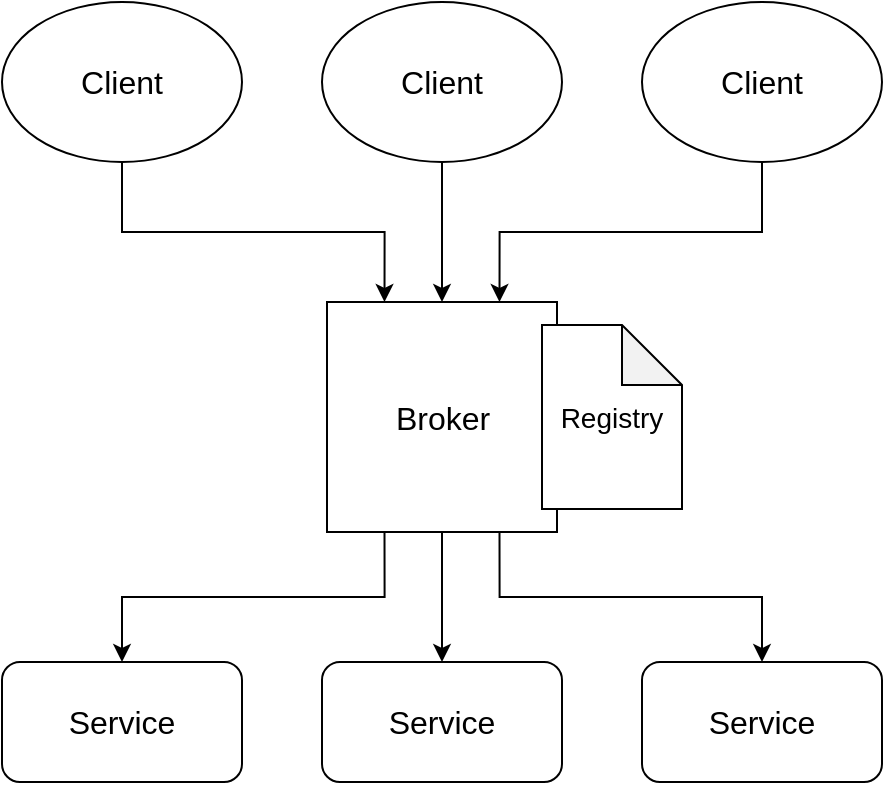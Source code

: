 <mxfile version="20.8.16" type="device" pages="3"><diagram name="HighLevel" id="EmvrVEdxaaQH5UVWdJDt"><mxGraphModel dx="2252" dy="894" grid="1" gridSize="10" guides="1" tooltips="1" connect="1" arrows="1" fold="1" page="1" pageScale="1" pageWidth="850" pageHeight="1100" math="0" shadow="0"><root><mxCell id="0"/><mxCell id="1" parent="0"/><mxCell id="cgD56HcXu8aioEWl0BVU-12" style="edgeStyle=orthogonalEdgeStyle;rounded=0;orthogonalLoop=1;jettySize=auto;html=1;exitX=0.5;exitY=1;exitDx=0;exitDy=0;entryX=0.25;entryY=0;entryDx=0;entryDy=0;fontSize=16;" parent="1" source="cgD56HcXu8aioEWl0BVU-4" target="cgD56HcXu8aioEWl0BVU-11" edge="1"><mxGeometry relative="1" as="geometry"/></mxCell><mxCell id="cgD56HcXu8aioEWl0BVU-4" value="Client" style="ellipse;whiteSpace=wrap;html=1;fontSize=16;" parent="1" vertex="1"><mxGeometry x="200" y="230" width="120" height="80" as="geometry"/></mxCell><mxCell id="cgD56HcXu8aioEWl0BVU-5" value="Service" style="rounded=1;whiteSpace=wrap;html=1;fontSize=16;" parent="1" vertex="1"><mxGeometry x="200" y="560" width="120" height="60" as="geometry"/></mxCell><mxCell id="cgD56HcXu8aioEWl0BVU-6" value="Service" style="rounded=1;whiteSpace=wrap;html=1;fontSize=16;" parent="1" vertex="1"><mxGeometry x="360" y="560" width="120" height="60" as="geometry"/></mxCell><mxCell id="cgD56HcXu8aioEWl0BVU-7" value="Service" style="rounded=1;whiteSpace=wrap;html=1;fontSize=16;" parent="1" vertex="1"><mxGeometry x="520" y="560" width="120" height="60" as="geometry"/></mxCell><mxCell id="cgD56HcXu8aioEWl0BVU-13" style="edgeStyle=orthogonalEdgeStyle;rounded=0;orthogonalLoop=1;jettySize=auto;html=1;exitX=0.5;exitY=1;exitDx=0;exitDy=0;entryX=0.5;entryY=0;entryDx=0;entryDy=0;fontSize=16;" parent="1" source="cgD56HcXu8aioEWl0BVU-8" target="cgD56HcXu8aioEWl0BVU-11" edge="1"><mxGeometry relative="1" as="geometry"/></mxCell><mxCell id="cgD56HcXu8aioEWl0BVU-8" value="Client" style="ellipse;whiteSpace=wrap;html=1;fontSize=16;" parent="1" vertex="1"><mxGeometry x="360" y="230" width="120" height="80" as="geometry"/></mxCell><mxCell id="cgD56HcXu8aioEWl0BVU-14" style="edgeStyle=orthogonalEdgeStyle;rounded=0;orthogonalLoop=1;jettySize=auto;html=1;exitX=0.5;exitY=1;exitDx=0;exitDy=0;entryX=0.75;entryY=0;entryDx=0;entryDy=0;fontSize=16;" parent="1" source="cgD56HcXu8aioEWl0BVU-9" target="cgD56HcXu8aioEWl0BVU-11" edge="1"><mxGeometry relative="1" as="geometry"/></mxCell><mxCell id="cgD56HcXu8aioEWl0BVU-9" value="Client" style="ellipse;whiteSpace=wrap;html=1;fontSize=16;" parent="1" vertex="1"><mxGeometry x="520" y="230" width="120" height="80" as="geometry"/></mxCell><mxCell id="cgD56HcXu8aioEWl0BVU-15" style="edgeStyle=orthogonalEdgeStyle;rounded=0;orthogonalLoop=1;jettySize=auto;html=1;exitX=0.25;exitY=1;exitDx=0;exitDy=0;fontSize=16;" parent="1" source="cgD56HcXu8aioEWl0BVU-11" target="cgD56HcXu8aioEWl0BVU-5" edge="1"><mxGeometry relative="1" as="geometry"/></mxCell><mxCell id="cgD56HcXu8aioEWl0BVU-16" style="edgeStyle=orthogonalEdgeStyle;rounded=0;orthogonalLoop=1;jettySize=auto;html=1;exitX=0.5;exitY=1;exitDx=0;exitDy=0;entryX=0.5;entryY=0;entryDx=0;entryDy=0;fontSize=16;" parent="1" source="cgD56HcXu8aioEWl0BVU-11" target="cgD56HcXu8aioEWl0BVU-6" edge="1"><mxGeometry relative="1" as="geometry"/></mxCell><mxCell id="cgD56HcXu8aioEWl0BVU-17" style="edgeStyle=orthogonalEdgeStyle;rounded=0;orthogonalLoop=1;jettySize=auto;html=1;exitX=0.75;exitY=1;exitDx=0;exitDy=0;entryX=0.5;entryY=0;entryDx=0;entryDy=0;fontSize=16;" parent="1" source="cgD56HcXu8aioEWl0BVU-11" target="cgD56HcXu8aioEWl0BVU-7" edge="1"><mxGeometry relative="1" as="geometry"/></mxCell><mxCell id="cgD56HcXu8aioEWl0BVU-11" value="Broker" style="whiteSpace=wrap;html=1;aspect=fixed;fontSize=16;" parent="1" vertex="1"><mxGeometry x="362.5" y="380" width="115" height="115" as="geometry"/></mxCell><mxCell id="cgD56HcXu8aioEWl0BVU-18" value="Registry" style="shape=note;whiteSpace=wrap;html=1;backgroundOutline=1;darkOpacity=0.05;fontSize=14;" parent="1" vertex="1"><mxGeometry x="470" y="391.5" width="70" height="92" as="geometry"/></mxCell></root></mxGraphModel></diagram><diagram id="jxusxR0kKyCGg-96Bv9n" name="NFP"><mxGraphModel dx="1402" dy="894" grid="1" gridSize="10" guides="1" tooltips="1" connect="1" arrows="1" fold="1" page="1" pageScale="1" pageWidth="850" pageHeight="1100" math="0" shadow="0"><root><mxCell id="0"/><mxCell id="1" parent="0"/><mxCell id="zBVuPGqjJPYafIpjXPyv-1" value="Client" style="ellipse;whiteSpace=wrap;html=1;fontSize=16;" vertex="1" parent="1"><mxGeometry x="1060" y="173" width="120" height="80" as="geometry"/></mxCell><mxCell id="zBVuPGqjJPYafIpjXPyv-2" style="edgeStyle=orthogonalEdgeStyle;rounded=1;orthogonalLoop=1;jettySize=auto;html=1;exitX=0.25;exitY=1;exitDx=0;exitDy=0;entryX=0.5;entryY=0;entryDx=0;entryDy=0;" edge="1" parent="1" source="zBVuPGqjJPYafIpjXPyv-4" target="zBVuPGqjJPYafIpjXPyv-15"><mxGeometry relative="1" as="geometry"><Array as="points"><mxPoint x="1090" y="573"/><mxPoint x="1069" y="573"/></Array></mxGeometry></mxCell><mxCell id="zBVuPGqjJPYafIpjXPyv-3" style="edgeStyle=orthogonalEdgeStyle;rounded=1;orthogonalLoop=1;jettySize=auto;html=1;exitX=0.75;exitY=1;exitDx=0;exitDy=0;entryX=0.5;entryY=0;entryDx=0;entryDy=0;" edge="1" parent="1" source="zBVuPGqjJPYafIpjXPyv-4" target="zBVuPGqjJPYafIpjXPyv-16"><mxGeometry relative="1" as="geometry"><Array as="points"><mxPoint x="1150" y="573"/><mxPoint x="1173" y="573"/><mxPoint x="1173" y="594"/></Array></mxGeometry></mxCell><mxCell id="zBVuPGqjJPYafIpjXPyv-4" value="Worker" style="rounded=1;whiteSpace=wrap;html=1;fontSize=16;" vertex="1" parent="1"><mxGeometry x="1060" y="503" width="120" height="60" as="geometry"/></mxCell><mxCell id="zBVuPGqjJPYafIpjXPyv-5" value="Worker" style="rounded=1;whiteSpace=wrap;html=1;fontSize=16;" vertex="1" parent="1"><mxGeometry x="1380" y="503" width="120" height="60" as="geometry"/></mxCell><mxCell id="zBVuPGqjJPYafIpjXPyv-6" style="edgeStyle=orthogonalEdgeStyle;rounded=0;orthogonalLoop=1;jettySize=auto;html=1;exitX=0.5;exitY=1;exitDx=0;exitDy=0;entryX=0.5;entryY=0;entryDx=0;entryDy=0;fontSize=16;startArrow=none;" edge="1" parent="1" source="zBVuPGqjJPYafIpjXPyv-23" target="zBVuPGqjJPYafIpjXPyv-19"><mxGeometry relative="1" as="geometry"/></mxCell><mxCell id="zBVuPGqjJPYafIpjXPyv-7" value="Client" style="ellipse;whiteSpace=wrap;html=1;fontSize=16;" vertex="1" parent="1"><mxGeometry x="1220" y="173" width="120" height="80" as="geometry"/></mxCell><mxCell id="zBVuPGqjJPYafIpjXPyv-8" style="edgeStyle=orthogonalEdgeStyle;rounded=1;orthogonalLoop=1;jettySize=auto;html=1;exitX=0.5;exitY=1;exitDx=0;exitDy=0;entryX=1;entryY=0;entryDx=0;entryDy=0;fontSize=16;startArrow=none;" edge="1" parent="1" source="zBVuPGqjJPYafIpjXPyv-25" target="zBVuPGqjJPYafIpjXPyv-19"><mxGeometry relative="1" as="geometry"/></mxCell><mxCell id="zBVuPGqjJPYafIpjXPyv-9" value="Client" style="ellipse;whiteSpace=wrap;html=1;fontSize=16;" vertex="1" parent="1"><mxGeometry x="1380" y="173" width="120" height="80" as="geometry"/></mxCell><mxCell id="zBVuPGqjJPYafIpjXPyv-10" style="edgeStyle=orthogonalEdgeStyle;rounded=1;orthogonalLoop=1;jettySize=auto;html=1;exitX=0;exitY=1;exitDx=0;exitDy=0;fontSize=16;entryX=0.5;entryY=0;entryDx=0;entryDy=0;" edge="1" parent="1" source="zBVuPGqjJPYafIpjXPyv-39" target="zBVuPGqjJPYafIpjXPyv-17"><mxGeometry relative="1" as="geometry"><Array as="points"><mxPoint x="1269" y="463"/><mxPoint x="1120" y="463"/></Array></mxGeometry></mxCell><mxCell id="zBVuPGqjJPYafIpjXPyv-11" style="edgeStyle=orthogonalEdgeStyle;rounded=0;orthogonalLoop=1;jettySize=auto;html=1;exitX=0.75;exitY=1;exitDx=0;exitDy=0;entryX=0.5;entryY=0;entryDx=0;entryDy=0;fontSize=16;startArrow=none;" edge="1" parent="1" source="zBVuPGqjJPYafIpjXPyv-18" target="zBVuPGqjJPYafIpjXPyv-5"><mxGeometry relative="1" as="geometry"/></mxCell><mxCell id="zBVuPGqjJPYafIpjXPyv-12" style="edgeStyle=orthogonalEdgeStyle;rounded=1;orthogonalLoop=1;jettySize=auto;html=1;exitX=1;exitY=1;exitDx=0;exitDy=0;entryX=0.5;entryY=0;entryDx=0;entryDy=0;fontSize=6;" edge="1" parent="1" source="zBVuPGqjJPYafIpjXPyv-39" target="zBVuPGqjJPYafIpjXPyv-18"><mxGeometry relative="1" as="geometry"><Array as="points"><mxPoint x="1291" y="463"/><mxPoint x="1440" y="463"/></Array></mxGeometry></mxCell><mxCell id="zBVuPGqjJPYafIpjXPyv-13" value="Broker" style="whiteSpace=wrap;html=1;aspect=fixed;fontSize=16;" vertex="1" parent="1"><mxGeometry x="1222.5" y="323" width="115" height="115" as="geometry"/></mxCell><mxCell id="zBVuPGqjJPYafIpjXPyv-14" value="Resource&amp;nbsp;Oriented &lt;br&gt;Service" style="text;html=1;strokeColor=none;fillColor=none;align=center;verticalAlign=middle;whiteSpace=wrap;rounded=0;fontSize=17;fontStyle=1" vertex="1" parent="1"><mxGeometry x="1195" y="533" width="170" height="30" as="geometry"/></mxCell><mxCell id="zBVuPGqjJPYafIpjXPyv-15" value="resource" style="ellipse;whiteSpace=wrap;html=1;aspect=fixed;" vertex="1" parent="1"><mxGeometry x="1040" y="594" width="57" height="57" as="geometry"/></mxCell><mxCell id="zBVuPGqjJPYafIpjXPyv-16" value="resource" style="ellipse;whiteSpace=wrap;html=1;aspect=fixed;" vertex="1" parent="1"><mxGeometry x="1144" y="594" width="57" height="57" as="geometry"/></mxCell><mxCell id="zBVuPGqjJPYafIpjXPyv-17" value="&lt;a href=&quot;https://rfc.zeromq.org/spec/28/#the-dealer-socket-type&quot;&gt;DEALER&lt;/a&gt;&lt;br&gt;Heartbeat" style="ellipse;whiteSpace=wrap;html=1;aspect=fixed;fontSize=6;" vertex="1" parent="1"><mxGeometry x="1105" y="489" width="30" height="30" as="geometry"/></mxCell><mxCell id="zBVuPGqjJPYafIpjXPyv-18" value="&lt;a href=&quot;https://rfc.zeromq.org/spec/28/#the-dealer-socket-type&quot;&gt;DEALER&lt;br&gt;&lt;/a&gt;Heartbeat" style="ellipse;whiteSpace=wrap;html=1;aspect=fixed;fontSize=6;" vertex="1" parent="1"><mxGeometry x="1425" y="489" width="30" height="30" as="geometry"/></mxCell><mxCell id="zBVuPGqjJPYafIpjXPyv-19" value="&lt;a href=&quot;https://rfc.zeromq.org/spec/28/#the-router-socket-type&quot;&gt;ROUTER&lt;/a&gt;&lt;br&gt;Queue" style="ellipse;whiteSpace=wrap;html=1;aspect=fixed;fontSize=6;" vertex="1" parent="1"><mxGeometry x="1265" y="308.5" width="30" height="30" as="geometry"/></mxCell><mxCell id="zBVuPGqjJPYafIpjXPyv-20" style="edgeStyle=orthogonalEdgeStyle;rounded=1;orthogonalLoop=1;jettySize=auto;html=1;exitX=0.5;exitY=1;exitDx=0;exitDy=0;entryX=0;entryY=0;entryDx=0;entryDy=0;fontSize=6;elbow=vertical;jumpSize=6;startArrow=none;startFill=0;" edge="1" parent="1" source="zBVuPGqjJPYafIpjXPyv-21" target="zBVuPGqjJPYafIpjXPyv-19"><mxGeometry relative="1" as="geometry"/></mxCell><mxCell id="zBVuPGqjJPYafIpjXPyv-21" value="Retry&lt;br&gt;&lt;a href=&quot;https://rfc.zeromq.org/spec/28/#the-req-socket-type&quot;&gt;REQ&lt;/a&gt;" style="ellipse;whiteSpace=wrap;html=1;aspect=fixed;fontSize=6;" vertex="1" parent="1"><mxGeometry x="1105" y="238" width="30" height="30" as="geometry"/></mxCell><mxCell id="zBVuPGqjJPYafIpjXPyv-22" value="" style="edgeStyle=orthogonalEdgeStyle;rounded=0;orthogonalLoop=1;jettySize=auto;html=1;exitX=0.5;exitY=1;exitDx=0;exitDy=0;entryX=0.5;entryY=0;entryDx=0;entryDy=0;fontSize=16;endArrow=none;" edge="1" parent="1" source="zBVuPGqjJPYafIpjXPyv-7" target="zBVuPGqjJPYafIpjXPyv-23"><mxGeometry relative="1" as="geometry"><mxPoint x="1280" y="253" as="sourcePoint"/><mxPoint x="1280" y="323" as="targetPoint"/></mxGeometry></mxCell><mxCell id="zBVuPGqjJPYafIpjXPyv-23" value="Retry&lt;br style=&quot;border-color: var(--border-color);&quot;&gt;&lt;a href=&quot;https://rfc.zeromq.org/spec/28/#the-req-socket-type&quot; style=&quot;border-color: var(--border-color);&quot;&gt;REQ&lt;/a&gt;" style="ellipse;whiteSpace=wrap;html=1;aspect=fixed;fontSize=6;" vertex="1" parent="1"><mxGeometry x="1265" y="238" width="30" height="30" as="geometry"/></mxCell><mxCell id="zBVuPGqjJPYafIpjXPyv-24" value="" style="edgeStyle=orthogonalEdgeStyle;rounded=0;orthogonalLoop=1;jettySize=auto;html=1;exitX=0.5;exitY=1;exitDx=0;exitDy=0;entryX=0.75;entryY=0;entryDx=0;entryDy=0;fontSize=16;endArrow=none;" edge="1" parent="1" source="zBVuPGqjJPYafIpjXPyv-9" target="zBVuPGqjJPYafIpjXPyv-25"><mxGeometry relative="1" as="geometry"><mxPoint x="1440" y="253" as="sourcePoint"/><mxPoint x="1308.75" y="323" as="targetPoint"/></mxGeometry></mxCell><mxCell id="zBVuPGqjJPYafIpjXPyv-25" value="Retry&lt;br style=&quot;border-color: var(--border-color);&quot;&gt;&lt;a href=&quot;https://rfc.zeromq.org/spec/28/#the-req-socket-type&quot; style=&quot;border-color: var(--border-color);&quot;&gt;REQ&lt;/a&gt;" style="ellipse;whiteSpace=wrap;html=1;aspect=fixed;fontSize=6;" vertex="1" parent="1"><mxGeometry x="1425" y="238" width="30" height="30" as="geometry"/></mxCell><mxCell id="zBVuPGqjJPYafIpjXPyv-26" value="NORFAB Protocol / NFP" style="text;html=1;strokeColor=none;fillColor=none;align=center;verticalAlign=middle;whiteSpace=wrap;rounded=0;fontSize=18;fontStyle=1" vertex="1" parent="1"><mxGeometry x="1108.75" y="110" width="342.5" height="30" as="geometry"/></mxCell><mxCell id="zBVuPGqjJPYafIpjXPyv-27" value="" style="strokeColor=#dddddd;shadow=1;strokeWidth=1;rounded=1;absoluteArcSize=1;arcSize=2;fontSize=10;" vertex="1" parent="1"><mxGeometry x="1148.5" y="493" width="72.5" height="19" as="geometry"/></mxCell><mxCell id="zBVuPGqjJPYafIpjXPyv-28" value="Jobs" style="sketch=0;dashed=0;connectable=0;html=1;fillColor=#757575;strokeColor=none;shape=mxgraph.gcp2.persistent_disk_snapshot;part=1;labelPosition=right;verticalLabelPosition=middle;align=left;verticalAlign=middle;spacingLeft=5;fontSize=12;" vertex="1" parent="zBVuPGqjJPYafIpjXPyv-27"><mxGeometry y="0.5" width="32" height="32" relative="1" as="geometry"><mxPoint x="5" y="-16" as="offset"/></mxGeometry></mxCell><mxCell id="zBVuPGqjJPYafIpjXPyv-29" value="" style="strokeColor=#dddddd;shadow=1;strokeWidth=1;rounded=1;absoluteArcSize=1;arcSize=2;fontSize=10;" vertex="1" parent="1"><mxGeometry x="1465" y="493" width="72.5" height="19" as="geometry"/></mxCell><mxCell id="zBVuPGqjJPYafIpjXPyv-30" value="Jobs" style="sketch=0;dashed=0;connectable=0;html=1;fillColor=#757575;strokeColor=none;shape=mxgraph.gcp2.persistent_disk_snapshot;part=1;labelPosition=right;verticalLabelPosition=middle;align=left;verticalAlign=middle;spacingLeft=5;fontSize=12;" vertex="1" parent="zBVuPGqjJPYafIpjXPyv-29"><mxGeometry y="0.5" width="32" height="32" relative="1" as="geometry"><mxPoint x="5" y="-16" as="offset"/></mxGeometry></mxCell><mxCell id="zBVuPGqjJPYafIpjXPyv-31" value="" style="strokeColor=#dddddd;shadow=1;strokeWidth=1;rounded=1;absoluteArcSize=1;arcSize=2;fontSize=10;" vertex="1" parent="1"><mxGeometry x="1328" y="343" width="145" height="75" as="geometry"/></mxCell><mxCell id="zBVuPGqjJPYafIpjXPyv-32" value="Services Catalog&lt;br&gt;Workers List&lt;br&gt;Inventory Service&lt;br&gt;MMI Service&lt;br&gt;File service" style="sketch=0;dashed=0;connectable=0;html=1;fillColor=#757575;strokeColor=none;shape=mxgraph.gcp2.persistent_disk_snapshot;part=1;labelPosition=right;verticalLabelPosition=middle;align=left;verticalAlign=middle;spacingLeft=5;fontSize=12;" vertex="1" parent="zBVuPGqjJPYafIpjXPyv-31"><mxGeometry y="0.5" width="29.5" height="29.5" relative="1" as="geometry"><mxPoint x="5" y="-16" as="offset"/></mxGeometry></mxCell><mxCell id="zBVuPGqjJPYafIpjXPyv-33" value="" style="strokeColor=#dddddd;shadow=1;strokeWidth=1;rounded=1;absoluteArcSize=1;arcSize=2;fontSize=10;" vertex="1" parent="1"><mxGeometry x="1465" y="173" width="80" height="19" as="geometry"/></mxCell><mxCell id="zBVuPGqjJPYafIpjXPyv-34" value="Tasks" style="sketch=0;dashed=0;connectable=0;html=1;fillColor=#757575;strokeColor=none;shape=mxgraph.gcp2.persistent_disk_snapshot;part=1;labelPosition=right;verticalLabelPosition=middle;align=left;verticalAlign=middle;spacingLeft=5;fontSize=12;" vertex="1" parent="zBVuPGqjJPYafIpjXPyv-33"><mxGeometry y="0.5" width="32" height="32" relative="1" as="geometry"><mxPoint x="5" y="-16" as="offset"/></mxGeometry></mxCell><mxCell id="zBVuPGqjJPYafIpjXPyv-35" value="" style="strokeColor=#dddddd;shadow=1;strokeWidth=1;rounded=1;absoluteArcSize=1;arcSize=2;fontSize=10;" vertex="1" parent="1"><mxGeometry x="1132.5" y="173" width="80" height="19" as="geometry"/></mxCell><mxCell id="zBVuPGqjJPYafIpjXPyv-36" value="Tasks" style="sketch=0;dashed=0;connectable=0;html=1;fillColor=#757575;strokeColor=none;shape=mxgraph.gcp2.persistent_disk_snapshot;part=1;labelPosition=right;verticalLabelPosition=middle;align=left;verticalAlign=middle;spacingLeft=5;fontSize=12;" vertex="1" parent="zBVuPGqjJPYafIpjXPyv-35"><mxGeometry y="0.5" width="32" height="32" relative="1" as="geometry"><mxPoint x="5" y="-16" as="offset"/></mxGeometry></mxCell><mxCell id="zBVuPGqjJPYafIpjXPyv-37" value="" style="strokeColor=#dddddd;shadow=1;strokeWidth=1;rounded=1;absoluteArcSize=1;arcSize=2;fontSize=10;" vertex="1" parent="1"><mxGeometry x="1291" y="173" width="80" height="19" as="geometry"/></mxCell><mxCell id="zBVuPGqjJPYafIpjXPyv-38" value="Tasks" style="sketch=0;dashed=0;connectable=0;html=1;fillColor=#757575;strokeColor=none;shape=mxgraph.gcp2.persistent_disk_snapshot;part=1;labelPosition=right;verticalLabelPosition=middle;align=left;verticalAlign=middle;spacingLeft=5;fontSize=12;" vertex="1" parent="zBVuPGqjJPYafIpjXPyv-37"><mxGeometry y="0.5" width="32" height="32" relative="1" as="geometry"><mxPoint x="5" y="-16" as="offset"/></mxGeometry></mxCell><mxCell id="zBVuPGqjJPYafIpjXPyv-39" value="Heartbeat&lt;br&gt;&lt;a href=&quot;https://rfc.zeromq.org/spec/28/#the-router-socket-type&quot; style=&quot;border-color: var(--border-color);&quot;&gt;ROUTER&lt;/a&gt;" style="ellipse;whiteSpace=wrap;html=1;aspect=fixed;fontSize=6;" vertex="1" parent="1"><mxGeometry x="1265" y="422.5" width="30" height="30" as="geometry"/></mxCell><mxCell id="zBVuPGqjJPYafIpjXPyv-40" value="&lt;a href=&quot;https://rfc.zeromq.org/spec/29/#the-pub-socket-type&quot;&gt;PUB&lt;/a&gt;&lt;br&gt;Events" style="ellipse;whiteSpace=wrap;html=1;aspect=fixed;fontSize=6;" vertex="1" parent="1"><mxGeometry x="1067" y="489" width="30" height="30" as="geometry"/></mxCell><mxCell id="zBVuPGqjJPYafIpjXPyv-41" style="edgeStyle=orthogonalEdgeStyle;rounded=1;jumpSize=6;orthogonalLoop=1;jettySize=auto;html=1;exitX=0.5;exitY=1;exitDx=0;exitDy=0;entryX=0;entryY=0.5;entryDx=0;entryDy=0;fontSize=18;startArrow=classic;startFill=1;elbow=vertical;endArrow=none;endFill=0;" edge="1" parent="1" source="zBVuPGqjJPYafIpjXPyv-42" target="zBVuPGqjJPYafIpjXPyv-45"><mxGeometry relative="1" as="geometry"/></mxCell><mxCell id="zBVuPGqjJPYafIpjXPyv-42" value="Monitor&lt;br&gt;&lt;a href=&quot;https://rfc.zeromq.org/spec/29/#the-sub-socket-type&quot;&gt;SUB&lt;/a&gt;" style="ellipse;whiteSpace=wrap;html=1;aspect=fixed;fontSize=6;" vertex="1" parent="1"><mxGeometry x="1067" y="238" width="30" height="30" as="geometry"/></mxCell><mxCell id="zBVuPGqjJPYafIpjXPyv-43" style="edgeStyle=orthogonalEdgeStyle;rounded=1;jumpSize=6;orthogonalLoop=1;jettySize=auto;html=1;exitX=0;exitY=0.5;exitDx=0;exitDy=0;entryX=0.5;entryY=0;entryDx=0;entryDy=0;fontSize=18;startArrow=classic;startFill=1;elbow=vertical;endArrow=none;endFill=0;" edge="1" parent="1" source="zBVuPGqjJPYafIpjXPyv-44" target="zBVuPGqjJPYafIpjXPyv-40"><mxGeometry relative="1" as="geometry"/></mxCell><mxCell id="zBVuPGqjJPYafIpjXPyv-44" value="Store&lt;br&gt;&lt;a href=&quot;https://rfc.zeromq.org/spec/29/#the-sub-socket-type&quot;&gt;SUB&lt;/a&gt;" style="ellipse;whiteSpace=wrap;html=1;aspect=fixed;fontSize=6;" vertex="1" parent="1"><mxGeometry x="1207" y="394" width="30" height="30" as="geometry"/></mxCell><mxCell id="zBVuPGqjJPYafIpjXPyv-45" value="&lt;a href=&quot;https://rfc.zeromq.org/spec/29/#the-pub-socket-type&quot;&gt;PUB&lt;/a&gt;&lt;br&gt;Events" style="ellipse;whiteSpace=wrap;html=1;aspect=fixed;fontSize=6;" vertex="1" parent="1"><mxGeometry x="1207" y="333" width="30" height="30" as="geometry"/></mxCell><mxCell id="zBVuPGqjJPYafIpjXPyv-46" value="&lt;a href=&quot;https://rfc.zeromq.org/spec/29/#the-pub-socket-type&quot;&gt;PUB&lt;/a&gt;&lt;br&gt;Events" style="ellipse;whiteSpace=wrap;html=1;aspect=fixed;fontSize=6;" vertex="1" parent="1"><mxGeometry x="1390" y="488.5" width="30" height="30" as="geometry"/></mxCell><mxCell id="zBVuPGqjJPYafIpjXPyv-47" style="edgeStyle=orthogonalEdgeStyle;rounded=1;jumpSize=6;orthogonalLoop=1;jettySize=auto;html=1;exitX=0.5;exitY=0;exitDx=0;exitDy=0;entryX=0.25;entryY=1;entryDx=0;entryDy=0;fontSize=10;fontColor=#757575;startArrow=classic;startFill=1;endArrow=none;endFill=0;elbow=vertical;" edge="1" parent="1" source="zBVuPGqjJPYafIpjXPyv-48" target="zBVuPGqjJPYafIpjXPyv-5"><mxGeometry relative="1" as="geometry"><Array as="points"><mxPoint x="1388" y="573"/><mxPoint x="1410" y="573"/></Array></mxGeometry></mxCell><mxCell id="zBVuPGqjJPYafIpjXPyv-48" value="resource" style="ellipse;whiteSpace=wrap;html=1;aspect=fixed;" vertex="1" parent="1"><mxGeometry x="1359.5" y="594" width="57" height="57" as="geometry"/></mxCell><mxCell id="zBVuPGqjJPYafIpjXPyv-49" style="edgeStyle=orthogonalEdgeStyle;rounded=1;jumpSize=6;orthogonalLoop=1;jettySize=auto;html=1;exitX=0.5;exitY=0;exitDx=0;exitDy=0;entryX=0.75;entryY=1;entryDx=0;entryDy=0;fontSize=10;fontColor=#757575;startArrow=classic;startFill=1;endArrow=none;endFill=0;elbow=vertical;" edge="1" parent="1" source="zBVuPGqjJPYafIpjXPyv-50" target="zBVuPGqjJPYafIpjXPyv-5"><mxGeometry relative="1" as="geometry"><Array as="points"><mxPoint x="1492" y="573"/><mxPoint x="1470" y="573"/></Array></mxGeometry></mxCell><mxCell id="zBVuPGqjJPYafIpjXPyv-50" value="resource" style="ellipse;whiteSpace=wrap;html=1;aspect=fixed;" vertex="1" parent="1"><mxGeometry x="1463.5" y="594" width="57" height="57" as="geometry"/></mxCell></root></mxGraphModel></diagram><diagram id="9LF7aTzLbu2oqLm9hSpF" name="Jobs Flow"><mxGraphModel dx="552" dy="894" grid="1" gridSize="10" guides="1" tooltips="1" connect="1" arrows="1" fold="1" page="1" pageScale="1" pageWidth="850" pageHeight="1100" math="0" shadow="0"><root><mxCell id="0"/><mxCell id="1" parent="0"/><mxCell id="JETv7AsbHqloiE3-8AuV-1" value="" style="endArrow=classic;html=1;rounded=0;endFill=1;startArrow=none;startFill=0;" edge="1" parent="1"><mxGeometry width="50" height="50" relative="1" as="geometry"><mxPoint x="1924.5" y="308.75" as="sourcePoint"/><mxPoint x="2049.5" y="308.75" as="targetPoint"/></mxGeometry></mxCell><mxCell id="JETv7AsbHqloiE3-8AuV-2" style="rounded=0;orthogonalLoop=1;jettySize=auto;html=1;exitX=0.5;exitY=1;exitDx=0;exitDy=0;endArrow=none;endFill=0;strokeColor=#666666;strokeWidth=1;" edge="1" parent="1"><mxGeometry relative="1" as="geometry"><mxPoint x="1925" y="840" as="targetPoint"/><mxPoint x="1924.5" y="299.25" as="sourcePoint"/></mxGeometry></mxCell><mxCell id="JETv7AsbHqloiE3-8AuV-3" value="" style="endArrow=classic;html=1;rounded=0;endFill=1;startArrow=none;startFill=0;" edge="1" parent="1"><mxGeometry width="50" height="50" relative="1" as="geometry"><mxPoint x="2049" y="765" as="sourcePoint"/><mxPoint x="2172.5" y="765" as="targetPoint"/></mxGeometry></mxCell><mxCell id="JETv7AsbHqloiE3-8AuV-4" value="" style="rounded=0;whiteSpace=wrap;html=1;dashed=1;" vertex="1" parent="1"><mxGeometry x="1970" y="182.75" width="258" height="98" as="geometry"/></mxCell><mxCell id="JETv7AsbHqloiE3-8AuV-5" value="Client process" style="text;html=1;strokeColor=none;fillColor=none;align=center;verticalAlign=middle;whiteSpace=wrap;rounded=0;fontStyle=1" vertex="1" parent="1"><mxGeometry x="1967" y="179.75" width="113" height="30" as="geometry"/></mxCell><mxCell id="JETv7AsbHqloiE3-8AuV-6" value="" style="endArrow=classic;html=1;rounded=0;endFill=1;startArrow=none;startFill=0;" edge="1" parent="1"><mxGeometry width="50" height="50" relative="1" as="geometry"><mxPoint x="2049" y="480" as="sourcePoint"/><mxPoint x="2174" y="480" as="targetPoint"/></mxGeometry></mxCell><mxCell id="JETv7AsbHqloiE3-8AuV-7" value="SAVE&lt;br&gt;RESPONSE" style="rounded=0;whiteSpace=wrap;html=1;" vertex="1" parent="1"><mxGeometry x="2062" y="462.75" width="76" height="35.5" as="geometry"/></mxCell><mxCell id="JETv7AsbHqloiE3-8AuV-8" value="" style="rounded=0;whiteSpace=wrap;html=1;dashed=1;strokeColor=#999999;" vertex="1" parent="1"><mxGeometry x="2212" y="588" width="880" height="172" as="geometry"/></mxCell><mxCell id="JETv7AsbHqloiE3-8AuV-9" value="" style="rounded=0;whiteSpace=wrap;html=1;dashed=1;strokeColor=#999999;" vertex="1" parent="1"><mxGeometry x="2212" y="318.25" width="590" height="151.75" as="geometry"/></mxCell><mxCell id="JETv7AsbHqloiE3-8AuV-10" value="" style="rounded=0;whiteSpace=wrap;html=1;dashed=1;strokeColor=#999999;" vertex="1" parent="1"><mxGeometry x="2772" y="477.25" width="220" height="103" as="geometry"/></mxCell><mxCell id="JETv7AsbHqloiE3-8AuV-11" value="" style="rounded=0;whiteSpace=wrap;html=1;dashed=1;" vertex="1" parent="1"><mxGeometry x="2572" y="181.25" width="580" height="98" as="geometry"/></mxCell><mxCell id="JETv7AsbHqloiE3-8AuV-12" style="rounded=0;orthogonalLoop=1;jettySize=auto;html=1;exitX=0.5;exitY=1;exitDx=0;exitDy=0;endArrow=none;endFill=0;strokeColor=#666666;strokeWidth=1;" edge="1" parent="1" source="JETv7AsbHqloiE3-8AuV-13"><mxGeometry relative="1" as="geometry"><mxPoint x="2440" y="840" as="targetPoint"/></mxGeometry></mxCell><mxCell id="JETv7AsbHqloiE3-8AuV-13" value="BROKER" style="rounded=1;whiteSpace=wrap;html=1;" vertex="1" parent="1"><mxGeometry x="2382" y="210.25" width="120" height="60" as="geometry"/></mxCell><mxCell id="JETv7AsbHqloiE3-8AuV-14" style="rounded=0;orthogonalLoop=1;jettySize=auto;html=1;exitX=0.5;exitY=1;exitDx=0;exitDy=0;endArrow=none;endFill=0;strokeColor=#666666;strokeWidth=1;" edge="1" parent="1" source="JETv7AsbHqloiE3-8AuV-15"><mxGeometry relative="1" as="geometry"><mxPoint x="2662" y="840" as="targetPoint"/></mxGeometry></mxCell><mxCell id="JETv7AsbHqloiE3-8AuV-15" value="WORKER&lt;br&gt;post thread" style="rounded=1;whiteSpace=wrap;html=1;" vertex="1" parent="1"><mxGeometry x="2602" y="210.25" width="120" height="60" as="geometry"/></mxCell><mxCell id="JETv7AsbHqloiE3-8AuV-16" value="JOB FLOWS" style="text;html=1;strokeColor=none;fillColor=none;align=left;verticalAlign=middle;whiteSpace=wrap;rounded=0;fontStyle=1;fontSize=23;" vertex="1" parent="1"><mxGeometry x="2412" y="110" width="190" height="30" as="geometry"/></mxCell><mxCell id="JETv7AsbHqloiE3-8AuV-17" value="" style="endArrow=classic;html=1;rounded=0;exitX=0;exitY=0.5;exitDx=0;exitDy=0;" edge="1" parent="1" source="JETv7AsbHqloiE3-8AuV-18"><mxGeometry width="50" height="50" relative="1" as="geometry"><mxPoint x="2232" y="353.25" as="sourcePoint"/><mxPoint x="2442" y="353.25" as="targetPoint"/></mxGeometry></mxCell><mxCell id="JETv7AsbHqloiE3-8AuV-18" value="POST" style="rounded=0;whiteSpace=wrap;html=1;" vertex="1" parent="1"><mxGeometry x="2245" y="339.25" width="90" height="30" as="geometry"/></mxCell><mxCell id="JETv7AsbHqloiE3-8AuV-19" value="" style="endArrow=classic;html=1;rounded=0;" edge="1" parent="1"><mxGeometry width="50" height="50" relative="1" as="geometry"><mxPoint x="2442" y="398.25" as="sourcePoint"/><mxPoint x="2662" y="398.25" as="targetPoint"/></mxGeometry></mxCell><mxCell id="JETv7AsbHqloiE3-8AuV-20" value="POST" style="rounded=0;whiteSpace=wrap;html=1;" vertex="1" parent="1"><mxGeometry x="2462" y="383.25" width="90" height="30" as="geometry"/></mxCell><mxCell id="JETv7AsbHqloiE3-8AuV-21" value="HDD" style="shape=cylinder3;whiteSpace=wrap;html=1;boundedLbl=1;backgroundOutline=1;size=15;" vertex="1" parent="1"><mxGeometry x="2757" y="191.25" width="60" height="80" as="geometry"/></mxCell><mxCell id="JETv7AsbHqloiE3-8AuV-22" style="rounded=0;orthogonalLoop=1;jettySize=auto;html=1;exitX=0.5;exitY=1;exitDx=0;exitDy=0;endArrow=none;endFill=0;strokeColor=#666666;strokeWidth=1;exitPerimeter=0;" edge="1" parent="1" source="JETv7AsbHqloiE3-8AuV-21"><mxGeometry relative="1" as="geometry"><mxPoint x="2787" y="840" as="targetPoint"/><mxPoint x="2786.5" y="300.25" as="sourcePoint"/></mxGeometry></mxCell><mxCell id="JETv7AsbHqloiE3-8AuV-23" value="" style="endArrow=classic;html=1;rounded=0;startArrow=none;" edge="1" parent="1"><mxGeometry width="50" height="50" relative="1" as="geometry"><mxPoint x="2757" y="419.691" as="sourcePoint"/><mxPoint x="2787" y="419.25" as="targetPoint"/></mxGeometry></mxCell><mxCell id="JETv7AsbHqloiE3-8AuV-24" value="WORKER&lt;br&gt;job thread" style="rounded=1;whiteSpace=wrap;html=1;" vertex="1" parent="1"><mxGeometry x="2851" y="210.25" width="120" height="60" as="geometry"/></mxCell><mxCell id="JETv7AsbHqloiE3-8AuV-25" style="rounded=0;orthogonalLoop=1;jettySize=auto;html=1;exitX=0.5;exitY=1;exitDx=0;exitDy=0;endArrow=none;endFill=0;strokeColor=#666666;strokeWidth=1;" edge="1" parent="1" source="JETv7AsbHqloiE3-8AuV-24"><mxGeometry relative="1" as="geometry"><mxPoint x="2912" y="840" as="targetPoint"/><mxPoint x="2911.0" y="299.25" as="sourcePoint"/></mxGeometry></mxCell><mxCell id="JETv7AsbHqloiE3-8AuV-26" value="" style="endArrow=classic;html=1;rounded=0;" edge="1" parent="1"><mxGeometry width="50" height="50" relative="1" as="geometry"><mxPoint x="2787" y="504.25" as="sourcePoint"/><mxPoint x="2912" y="504.25" as="targetPoint"/></mxGeometry></mxCell><mxCell id="JETv7AsbHqloiE3-8AuV-27" value="LOAD&lt;br&gt;JOB" style="rounded=0;whiteSpace=wrap;html=1;" vertex="1" parent="1"><mxGeometry x="2802" y="485.25" width="76" height="36" as="geometry"/></mxCell><mxCell id="JETv7AsbHqloiE3-8AuV-28" value="" style="curved=1;endArrow=classic;html=1;rounded=0;" edge="1" parent="1"><mxGeometry width="50" height="50" relative="1" as="geometry"><mxPoint x="2912" y="504.25" as="sourcePoint"/><mxPoint x="2912" y="554.25" as="targetPoint"/><Array as="points"><mxPoint x="2942" y="504.25"/><mxPoint x="2942" y="554.25"/></Array></mxGeometry></mxCell><mxCell id="JETv7AsbHqloiE3-8AuV-29" style="edgeStyle=none;rounded=0;orthogonalLoop=1;jettySize=auto;html=1;exitX=1;exitY=0.5;exitDx=0;exitDy=0;entryX=0;entryY=0.5;entryDx=0;entryDy=0;strokeColor=#000000;strokeWidth=1;fontSize=23;startArrow=classic;startFill=1;endArrow=classic;endFill=1;" edge="1" parent="1" source="JETv7AsbHqloiE3-8AuV-30" target="JETv7AsbHqloiE3-8AuV-65"><mxGeometry relative="1" as="geometry"/></mxCell><mxCell id="JETv7AsbHqloiE3-8AuV-30" value="RUN" style="rounded=0;whiteSpace=wrap;html=1;" vertex="1" parent="1"><mxGeometry x="2922" y="516.75" width="60" height="24.5" as="geometry"/></mxCell><mxCell id="JETv7AsbHqloiE3-8AuV-31" value="" style="endArrow=none;html=1;rounded=0;endFill=0;startArrow=classic;startFill=1;" edge="1" parent="1"><mxGeometry width="50" height="50" relative="1" as="geometry"><mxPoint x="2786" y="553.83" as="sourcePoint"/><mxPoint x="2911" y="553.83" as="targetPoint"/></mxGeometry></mxCell><mxCell id="JETv7AsbHqloiE3-8AuV-32" value="SAVE&lt;br&gt;RESULT" style="rounded=0;whiteSpace=wrap;html=1;" vertex="1" parent="1"><mxGeometry x="2824" y="537.25" width="76" height="35.5" as="geometry"/></mxCell><mxCell id="JETv7AsbHqloiE3-8AuV-33" value="WORKER&lt;br&gt;get thread" style="rounded=1;whiteSpace=wrap;html=1;" vertex="1" parent="1"><mxGeometry x="3017" y="210.25" width="120" height="60" as="geometry"/></mxCell><mxCell id="JETv7AsbHqloiE3-8AuV-34" style="rounded=0;orthogonalLoop=1;jettySize=auto;html=1;exitX=0.5;exitY=1;exitDx=0;exitDy=0;endArrow=none;endFill=0;strokeColor=#666666;strokeWidth=1;" edge="1" parent="1" source="JETv7AsbHqloiE3-8AuV-33"><mxGeometry relative="1" as="geometry"><mxPoint x="3077" y="840" as="targetPoint"/><mxPoint x="3076.58" y="300.25" as="sourcePoint"/></mxGeometry></mxCell><mxCell id="JETv7AsbHqloiE3-8AuV-35" value="" style="endArrow=classic;html=1;rounded=0;" edge="1" parent="1"><mxGeometry width="50" height="50" relative="1" as="geometry"><mxPoint x="2050" y="608" as="sourcePoint"/><mxPoint x="2442" y="609.25" as="targetPoint"/></mxGeometry></mxCell><mxCell id="JETv7AsbHqloiE3-8AuV-36" value="GET" style="rounded=0;whiteSpace=wrap;html=1;" vertex="1" parent="1"><mxGeometry x="2246" y="595.25" width="90" height="30" as="geometry"/></mxCell><mxCell id="JETv7AsbHqloiE3-8AuV-37" value="" style="endArrow=classic;html=1;rounded=0;startArrow=none;exitX=1;exitY=0.5;exitDx=0;exitDy=0;" edge="1" parent="1" source="JETv7AsbHqloiE3-8AuV-39"><mxGeometry width="50" height="50" relative="1" as="geometry"><mxPoint x="2557" y="662.25" as="sourcePoint"/><mxPoint x="3077" y="662.25" as="targetPoint"/></mxGeometry></mxCell><mxCell id="JETv7AsbHqloiE3-8AuV-38" value="" style="endArrow=none;html=1;rounded=0;" edge="1" parent="1" target="JETv7AsbHqloiE3-8AuV-39"><mxGeometry width="50" height="50" relative="1" as="geometry"><mxPoint x="2442" y="661.83" as="sourcePoint"/><mxPoint x="2662" y="661.83" as="targetPoint"/></mxGeometry></mxCell><mxCell id="JETv7AsbHqloiE3-8AuV-39" value="GET" style="rounded=0;whiteSpace=wrap;html=1;" vertex="1" parent="1"><mxGeometry x="2462" y="647.25" width="90" height="30" as="geometry"/></mxCell><mxCell id="JETv7AsbHqloiE3-8AuV-40" value="" style="endArrow=classic;html=1;rounded=0;" edge="1" parent="1"><mxGeometry width="50" height="50" relative="1" as="geometry"><mxPoint x="2787" y="689.25" as="sourcePoint"/><mxPoint x="3077" y="688.75" as="targetPoint"/></mxGeometry></mxCell><mxCell id="JETv7AsbHqloiE3-8AuV-41" value="Worker process" style="text;html=1;strokeColor=none;fillColor=none;align=center;verticalAlign=middle;whiteSpace=wrap;rounded=0;fontStyle=1" vertex="1" parent="1"><mxGeometry x="2569" y="178.25" width="113" height="30" as="geometry"/></mxCell><mxCell id="JETv7AsbHqloiE3-8AuV-42" value="LOAD&lt;br&gt;RESULT" style="rounded=0;whiteSpace=wrap;html=1;" vertex="1" parent="1"><mxGeometry x="2802" y="671.75" width="76" height="35.5" as="geometry"/></mxCell><mxCell id="JETv7AsbHqloiE3-8AuV-43" value="" style="endArrow=none;html=1;rounded=0;startArrow=classic;entryX=0;entryY=0.5;entryDx=0;entryDy=0;endFill=0;startFill=1;" edge="1" parent="1" target="JETv7AsbHqloiE3-8AuV-45"><mxGeometry width="50" height="50" relative="1" as="geometry"><mxPoint x="2442" y="720.25" as="sourcePoint"/><mxPoint x="3072" y="700.25" as="targetPoint"/></mxGeometry></mxCell><mxCell id="JETv7AsbHqloiE3-8AuV-44" style="edgeStyle=none;rounded=0;orthogonalLoop=1;jettySize=auto;html=1;startArrow=none;startFill=0;endArrow=none;endFill=0;" edge="1" parent="1"><mxGeometry relative="1" as="geometry"><mxPoint x="3077" y="721.25" as="targetPoint"/><mxPoint x="3057" y="721.25" as="sourcePoint"/></mxGeometry></mxCell><mxCell id="JETv7AsbHqloiE3-8AuV-45" value="RESULTS&lt;br&gt;RESPONSE" style="rounded=0;whiteSpace=wrap;html=1;" vertex="1" parent="1"><mxGeometry x="2971" y="705.75" width="90" height="30" as="geometry"/></mxCell><mxCell id="JETv7AsbHqloiE3-8AuV-46" value="" style="endArrow=none;html=1;rounded=0;endFill=0;startArrow=classic;startFill=1;" edge="1" parent="1"><mxGeometry width="50" height="50" relative="1" as="geometry"><mxPoint x="2050" y="740" as="sourcePoint"/><mxPoint x="2442" y="740.25" as="targetPoint"/></mxGeometry></mxCell><mxCell id="JETv7AsbHqloiE3-8AuV-47" value="RESULTS&lt;br style=&quot;border-color: var(--border-color);&quot;&gt;RESPONSE" style="rounded=0;whiteSpace=wrap;html=1;" vertex="1" parent="1"><mxGeometry x="2337" y="724.25" width="90" height="30" as="geometry"/></mxCell><mxCell id="JETv7AsbHqloiE3-8AuV-48" value="JOB LOOP" style="text;html=1;strokeColor=none;fillColor=none;align=center;verticalAlign=middle;whiteSpace=wrap;rounded=0;fontStyle=1" vertex="1" parent="1"><mxGeometry x="2917" y="470.25" width="70" height="30" as="geometry"/></mxCell><mxCell id="JETv7AsbHqloiE3-8AuV-49" value="APP" style="ellipse;whiteSpace=wrap;html=1;aspect=fixed;" vertex="1" parent="1"><mxGeometry x="1885" y="470" width="80" height="80" as="geometry"/></mxCell><mxCell id="JETv7AsbHqloiE3-8AuV-50" value="" style="endArrow=none;html=1;rounded=0;" edge="1" parent="1" target="JETv7AsbHqloiE3-8AuV-51"><mxGeometry width="50" height="50" relative="1" as="geometry"><mxPoint x="2662" y="419.25" as="sourcePoint"/><mxPoint x="2787" y="419.25" as="targetPoint"/></mxGeometry></mxCell><mxCell id="JETv7AsbHqloiE3-8AuV-51" value="SAVE JOB" style="rounded=0;whiteSpace=wrap;html=1;" vertex="1" parent="1"><mxGeometry x="2681" y="402.25" width="76" height="36" as="geometry"/></mxCell><mxCell id="JETv7AsbHqloiE3-8AuV-52" value="" style="endArrow=none;html=1;rounded=0;endFill=0;startArrow=none;startFill=1;" edge="1" parent="1" source="JETv7AsbHqloiE3-8AuV-76"><mxGeometry width="50" height="50" relative="1" as="geometry"><mxPoint x="2050" y="382" as="sourcePoint"/><mxPoint x="2442" y="381.75" as="targetPoint"/></mxGeometry></mxCell><mxCell id="JETv7AsbHqloiE3-8AuV-53" value="" style="endArrow=none;html=1;rounded=0;endFill=0;startArrow=classic;startFill=1;" edge="1" parent="1"><mxGeometry width="50" height="50" relative="1" as="geometry"><mxPoint x="2442" y="435.25" as="sourcePoint"/><mxPoint x="2662" y="434.75" as="targetPoint"/></mxGeometry></mxCell><mxCell id="JETv7AsbHqloiE3-8AuV-54" value="ACCEPT&lt;br&gt;RESPONSE" style="rounded=0;whiteSpace=wrap;html=1;" vertex="1" parent="1"><mxGeometry x="2552" y="418.75" width="90" height="30" as="geometry"/></mxCell><mxCell id="JETv7AsbHqloiE3-8AuV-55" value="JOB POST FLOW" style="text;html=1;strokeColor=none;fillColor=none;align=center;verticalAlign=middle;whiteSpace=wrap;rounded=0;fontStyle=1" vertex="1" parent="1"><mxGeometry x="2482" y="447.25" width="150" height="30" as="geometry"/></mxCell><mxCell id="JETv7AsbHqloiE3-8AuV-56" value="JOB GET FLOW" style="text;html=1;strokeColor=none;fillColor=none;align=center;verticalAlign=middle;whiteSpace=wrap;rounded=0;fontStyle=1" vertex="1" parent="1"><mxGeometry x="2482" y="734.25" width="150" height="30" as="geometry"/></mxCell><mxCell id="JETv7AsbHqloiE3-8AuV-57" value="CLIENT&lt;br&gt;run_job" style="rounded=1;whiteSpace=wrap;html=1;" vertex="1" parent="1"><mxGeometry x="1990" y="211.25" width="120" height="60" as="geometry"/></mxCell><mxCell id="JETv7AsbHqloiE3-8AuV-58" style="rounded=0;orthogonalLoop=1;jettySize=auto;html=1;endArrow=none;endFill=0;strokeColor=#666666;strokeWidth=1;" edge="1" parent="1" source="JETv7AsbHqloiE3-8AuV-60"><mxGeometry relative="1" as="geometry"><mxPoint x="2170" y="840" as="targetPoint"/><mxPoint x="2171.66" y="299" as="sourcePoint"/></mxGeometry></mxCell><mxCell id="JETv7AsbHqloiE3-8AuV-59" style="rounded=0;orthogonalLoop=1;jettySize=auto;html=1;exitX=0.5;exitY=1;exitDx=0;exitDy=0;endArrow=none;endFill=0;strokeColor=#666666;strokeWidth=1;" edge="1" parent="1" source="JETv7AsbHqloiE3-8AuV-57"><mxGeometry relative="1" as="geometry"><mxPoint x="2050" y="840" as="targetPoint"/><mxPoint x="2049.66" y="299.25" as="sourcePoint"/></mxGeometry></mxCell><mxCell id="JETv7AsbHqloiE3-8AuV-60" value="HDD" style="shape=cylinder3;whiteSpace=wrap;html=1;boundedLbl=1;backgroundOutline=1;size=15;" vertex="1" parent="1"><mxGeometry x="2142" y="191.25" width="60" height="80" as="geometry"/></mxCell><mxCell id="JETv7AsbHqloiE3-8AuV-61" value="" style="endArrow=classic;html=1;rounded=0;startArrow=none;" edge="1" parent="1"><mxGeometry width="50" height="50" relative="1" as="geometry"><mxPoint x="2139" y="323.25" as="sourcePoint"/><mxPoint x="2172" y="323.25" as="targetPoint"/></mxGeometry></mxCell><mxCell id="JETv7AsbHqloiE3-8AuV-62" value="" style="endArrow=none;html=1;rounded=0;" edge="1" parent="1"><mxGeometry width="50" height="50" relative="1" as="geometry"><mxPoint x="2049" y="323.25" as="sourcePoint"/><mxPoint x="2068" y="323.583" as="targetPoint"/></mxGeometry></mxCell><mxCell id="JETv7AsbHqloiE3-8AuV-63" value="SAVE JOB" style="rounded=0;whiteSpace=wrap;html=1;" vertex="1" parent="1"><mxGeometry x="2063" y="307.25" width="76" height="36" as="geometry"/></mxCell><mxCell id="JETv7AsbHqloiE3-8AuV-64" style="rounded=0;orthogonalLoop=1;jettySize=auto;html=1;entryX=0;entryY=0.5;entryDx=0;entryDy=0;strokeColor=#000000;strokeWidth=1;fontSize=23;startArrow=none;startFill=0;endArrow=none;endFill=0;" edge="1" parent="1" target="JETv7AsbHqloiE3-8AuV-18"><mxGeometry relative="1" as="geometry"><mxPoint x="2050" y="354" as="sourcePoint"/></mxGeometry></mxCell><mxCell id="JETv7AsbHqloiE3-8AuV-65" value="RESOURCE" style="ellipse;whiteSpace=wrap;html=1;aspect=fixed;" vertex="1" parent="1"><mxGeometry x="3155" y="489" width="80" height="80" as="geometry"/></mxCell><mxCell id="JETv7AsbHqloiE3-8AuV-66" value="" style="endArrow=none;html=1;rounded=0;endFill=0;startArrow=none;startFill=1;" edge="1" parent="1" source="JETv7AsbHqloiE3-8AuV-68"><mxGeometry width="50" height="50" relative="1" as="geometry"><mxPoint x="1940" y="448.25" as="sourcePoint"/><mxPoint x="2442" y="448" as="targetPoint"/></mxGeometry></mxCell><mxCell id="JETv7AsbHqloiE3-8AuV-67" value="" style="endArrow=none;html=1;rounded=0;endFill=0;startArrow=classic;startFill=1;" edge="1" parent="1" target="JETv7AsbHqloiE3-8AuV-68"><mxGeometry width="50" height="50" relative="1" as="geometry"><mxPoint x="2050" y="447" as="sourcePoint"/><mxPoint x="2442" y="447" as="targetPoint"/></mxGeometry></mxCell><mxCell id="JETv7AsbHqloiE3-8AuV-68" value="ACCEPT&lt;br style=&quot;border-color: var(--border-color);&quot;&gt;RESPONSE" style="rounded=0;whiteSpace=wrap;html=1;" vertex="1" parent="1"><mxGeometry x="2341" y="433" width="90" height="30" as="geometry"/></mxCell><mxCell id="JETv7AsbHqloiE3-8AuV-69" value="SAVE&lt;br&gt;RESULT" style="rounded=0;whiteSpace=wrap;html=1;" vertex="1" parent="1"><mxGeometry x="2062" y="747.75" width="76" height="35.5" as="geometry"/></mxCell><mxCell id="JETv7AsbHqloiE3-8AuV-70" value="RUN JOB" style="rounded=0;whiteSpace=wrap;html=1;" vertex="1" parent="1"><mxGeometry x="1933" y="290.25" width="76" height="36" as="geometry"/></mxCell><mxCell id="JETv7AsbHqloiE3-8AuV-71" value="" style="endArrow=none;html=1;rounded=0;endFill=0;startArrow=classic;startFill=1;" edge="1" parent="1"><mxGeometry width="50" height="50" relative="1" as="geometry"><mxPoint x="1925" y="779.25" as="sourcePoint"/><mxPoint x="2050" y="779.25" as="targetPoint"/></mxGeometry></mxCell><mxCell id="JETv7AsbHqloiE3-8AuV-72" value="RESULT" style="rounded=0;whiteSpace=wrap;html=1;" vertex="1" parent="1"><mxGeometry x="1950" y="762" width="76" height="36" as="geometry"/></mxCell><mxCell id="JETv7AsbHqloiE3-8AuV-73" value="" style="endArrow=none;html=1;rounded=0;endFill=0;startArrow=classic;startFill=1;" edge="1" parent="1"><mxGeometry width="50" height="50" relative="1" as="geometry"><mxPoint x="2051" y="646.25" as="sourcePoint"/><mxPoint x="2440" y="646" as="targetPoint"/></mxGeometry></mxCell><mxCell id="JETv7AsbHqloiE3-8AuV-74" value="DISPATCH&lt;br style=&quot;border-color: var(--border-color);&quot;&gt;RESPONSE" style="rounded=0;whiteSpace=wrap;html=1;" vertex="1" parent="1"><mxGeometry x="2337" y="631.25" width="90" height="30" as="geometry"/></mxCell><mxCell id="JETv7AsbHqloiE3-8AuV-75" value="" style="endArrow=none;html=1;rounded=0;endFill=0;startArrow=classic;startFill=1;" edge="1" parent="1" target="JETv7AsbHqloiE3-8AuV-76"><mxGeometry width="50" height="50" relative="1" as="geometry"><mxPoint x="2050" y="382" as="sourcePoint"/><mxPoint x="2442" y="381.75" as="targetPoint"/></mxGeometry></mxCell><mxCell id="JETv7AsbHqloiE3-8AuV-76" value="DISPATCH&lt;br&gt;RESPONSE" style="rounded=0;whiteSpace=wrap;html=1;" vertex="1" parent="1"><mxGeometry x="2340" y="365.5" width="90" height="30" as="geometry"/></mxCell></root></mxGraphModel></diagram></mxfile>